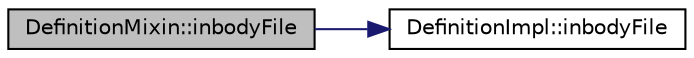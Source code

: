 digraph "DefinitionMixin::inbodyFile"
{
 // LATEX_PDF_SIZE
  edge [fontname="Helvetica",fontsize="10",labelfontname="Helvetica",labelfontsize="10"];
  node [fontname="Helvetica",fontsize="10",shape=record];
  rankdir="LR";
  Node1 [label="DefinitionMixin::inbodyFile",height=0.2,width=0.4,color="black", fillcolor="grey75", style="filled", fontcolor="black",tooltip=" "];
  Node1 -> Node2 [color="midnightblue",fontsize="10",style="solid",fontname="Helvetica"];
  Node2 [label="DefinitionImpl::inbodyFile",height=0.2,width=0.4,color="black", fillcolor="white", style="filled",URL="$classDefinitionImpl.html#ae7f6db34f1be01c9cf44d52b59487de5",tooltip=" "];
}
